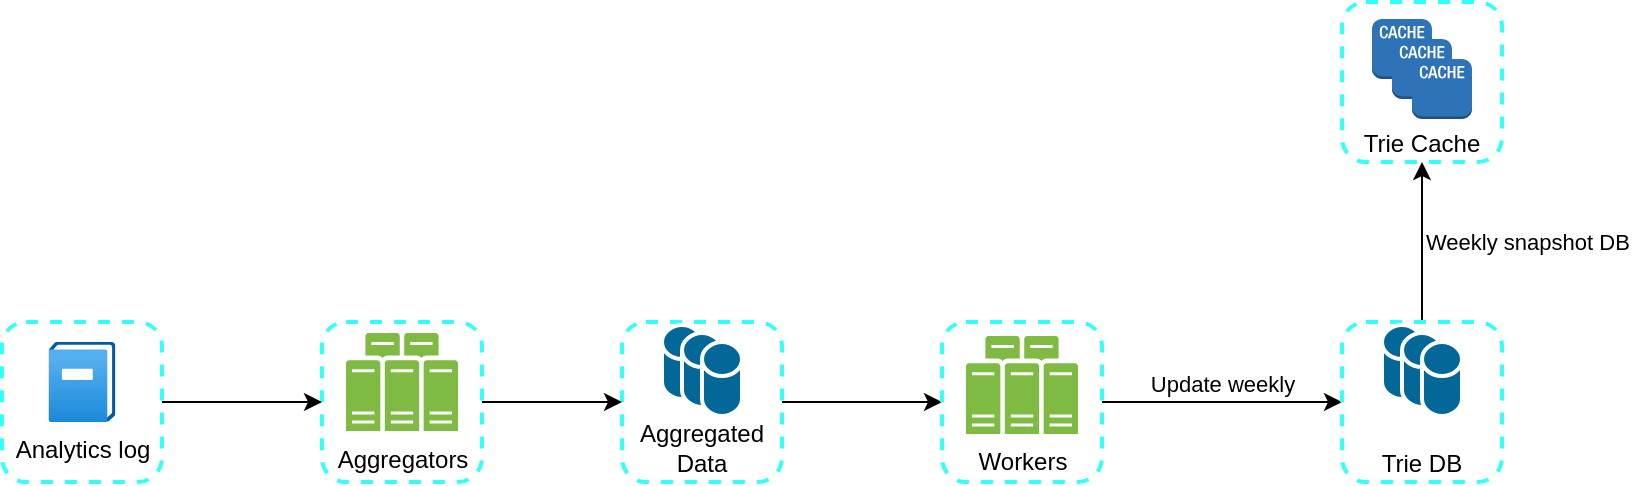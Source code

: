 <mxfile version="25.0.1">
  <diagram name="Page-1" id="r25JDX8b-Y4d6fkUdjJz">
    <mxGraphModel dx="1194" dy="772" grid="1" gridSize="10" guides="1" tooltips="1" connect="1" arrows="1" fold="1" page="1" pageScale="1" pageWidth="827" pageHeight="1169" math="0" shadow="0">
      <root>
        <mxCell id="0" />
        <mxCell id="1" parent="0" />
        <mxCell id="0Z4inAamKr55tPoCJj5r-2" style="edgeStyle=orthogonalEdgeStyle;rounded=0;orthogonalLoop=1;jettySize=auto;html=1;entryX=0;entryY=0.5;entryDx=0;entryDy=0;" edge="1" parent="1" source="0Z4inAamKr55tPoCJj5r-3" target="0Z4inAamKr55tPoCJj5r-14">
          <mxGeometry relative="1" as="geometry" />
        </mxCell>
        <mxCell id="0Z4inAamKr55tPoCJj5r-3" value="Aggregated Data" style="rounded=1;whiteSpace=wrap;html=1;dashed=1;strokeColor=#33FFFF;strokeWidth=2;verticalAlign=bottom;" vertex="1" parent="1">
          <mxGeometry x="430" y="200" width="80" height="80" as="geometry" />
        </mxCell>
        <mxCell id="0Z4inAamKr55tPoCJj5r-4" style="edgeStyle=orthogonalEdgeStyle;rounded=0;orthogonalLoop=1;jettySize=auto;html=1;entryX=0;entryY=0.5;entryDx=0;entryDy=0;" edge="1" parent="1" source="0Z4inAamKr55tPoCJj5r-5" target="0Z4inAamKr55tPoCJj5r-3">
          <mxGeometry relative="1" as="geometry" />
        </mxCell>
        <mxCell id="0Z4inAamKr55tPoCJj5r-5" value="" style="rounded=1;whiteSpace=wrap;html=1;dashed=1;strokeColor=#33FFFF;strokeWidth=2;" vertex="1" parent="1">
          <mxGeometry x="280" y="200" width="80" height="80" as="geometry" />
        </mxCell>
        <mxCell id="0Z4inAamKr55tPoCJj5r-6" style="edgeStyle=orthogonalEdgeStyle;rounded=0;orthogonalLoop=1;jettySize=auto;html=1;entryX=0;entryY=0.5;entryDx=0;entryDy=0;" edge="1" parent="1" source="0Z4inAamKr55tPoCJj5r-7" target="0Z4inAamKr55tPoCJj5r-5">
          <mxGeometry relative="1" as="geometry" />
        </mxCell>
        <mxCell id="0Z4inAamKr55tPoCJj5r-7" value="" style="rounded=1;whiteSpace=wrap;html=1;dashed=1;strokeColor=#33FFFF;strokeWidth=2;" vertex="1" parent="1">
          <mxGeometry x="120" y="200" width="80" height="80" as="geometry" />
        </mxCell>
        <mxCell id="0Z4inAamKr55tPoCJj5r-8" value="Analytics log" style="image;aspect=fixed;html=1;points=[];align=center;fontSize=12;image=img/lib/azure2/management_governance/Activity_Log.svg;" vertex="1" parent="1">
          <mxGeometry x="143.28" y="210" width="33.44" height="40" as="geometry" />
        </mxCell>
        <mxCell id="0Z4inAamKr55tPoCJj5r-9" value="Aggregators" style="sketch=0;pointerEvents=1;shadow=0;dashed=0;html=1;strokeColor=none;fillColor=#505050;labelPosition=center;verticalLabelPosition=bottom;verticalAlign=top;outlineConnect=0;align=center;shape=mxgraph.office.servers.server_farm;fillColor=#7FBA42;" vertex="1" parent="1">
          <mxGeometry x="292" y="205.5" width="56" height="49" as="geometry" />
        </mxCell>
        <mxCell id="0Z4inAamKr55tPoCJj5r-10" value="" style="shape=mxgraph.cisco.storage.relational_database;html=1;pointerEvents=1;dashed=0;fillColor=#036897;strokeColor=#ffffff;strokeWidth=2;verticalLabelPosition=bottom;verticalAlign=top;align=center;outlineConnect=0;" vertex="1" parent="1">
          <mxGeometry x="450" y="201.5" width="20" height="37" as="geometry" />
        </mxCell>
        <mxCell id="0Z4inAamKr55tPoCJj5r-11" value="" style="shape=mxgraph.cisco.storage.relational_database;html=1;pointerEvents=1;dashed=0;fillColor=#036897;strokeColor=#ffffff;strokeWidth=2;verticalLabelPosition=bottom;verticalAlign=top;align=center;outlineConnect=0;" vertex="1" parent="1">
          <mxGeometry x="460" y="205.5" width="20" height="37" as="geometry" />
        </mxCell>
        <mxCell id="0Z4inAamKr55tPoCJj5r-12" value="" style="shape=mxgraph.cisco.storage.relational_database;html=1;pointerEvents=1;dashed=0;fillColor=#036897;strokeColor=#ffffff;strokeWidth=2;verticalLabelPosition=bottom;verticalAlign=top;align=center;outlineConnect=0;" vertex="1" parent="1">
          <mxGeometry x="470" y="210" width="20" height="37" as="geometry" />
        </mxCell>
        <mxCell id="0Z4inAamKr55tPoCJj5r-13" value="Update weekly" style="edgeStyle=orthogonalEdgeStyle;rounded=0;orthogonalLoop=1;jettySize=auto;html=1;entryX=0;entryY=0.5;entryDx=0;entryDy=0;labelPosition=center;verticalLabelPosition=top;align=center;verticalAlign=bottom;" edge="1" parent="1" source="0Z4inAamKr55tPoCJj5r-14" target="0Z4inAamKr55tPoCJj5r-17">
          <mxGeometry relative="1" as="geometry" />
        </mxCell>
        <mxCell id="0Z4inAamKr55tPoCJj5r-14" value="" style="rounded=1;whiteSpace=wrap;html=1;dashed=1;strokeColor=#33FFFF;strokeWidth=2;" vertex="1" parent="1">
          <mxGeometry x="590" y="200" width="80" height="80" as="geometry" />
        </mxCell>
        <mxCell id="0Z4inAamKr55tPoCJj5r-15" value="Workers" style="sketch=0;pointerEvents=1;shadow=0;dashed=0;html=1;strokeColor=none;fillColor=#505050;labelPosition=center;verticalLabelPosition=bottom;verticalAlign=top;outlineConnect=0;align=center;shape=mxgraph.office.servers.server_farm;fillColor=#7FBA42;" vertex="1" parent="1">
          <mxGeometry x="602" y="207" width="56" height="49" as="geometry" />
        </mxCell>
        <mxCell id="0Z4inAamKr55tPoCJj5r-16" value="Weekly snapshot DB" style="edgeStyle=orthogonalEdgeStyle;rounded=0;orthogonalLoop=1;jettySize=auto;html=1;entryX=0.5;entryY=1;entryDx=0;entryDy=0;labelPosition=right;verticalLabelPosition=middle;align=left;verticalAlign=middle;" edge="1" parent="1" source="0Z4inAamKr55tPoCJj5r-17" target="0Z4inAamKr55tPoCJj5r-21">
          <mxGeometry relative="1" as="geometry" />
        </mxCell>
        <mxCell id="0Z4inAamKr55tPoCJj5r-17" value="Trie DB" style="rounded=1;whiteSpace=wrap;html=1;dashed=1;strokeColor=#33FFFF;strokeWidth=2;verticalAlign=bottom;" vertex="1" parent="1">
          <mxGeometry x="790" y="200" width="80" height="80" as="geometry" />
        </mxCell>
        <mxCell id="0Z4inAamKr55tPoCJj5r-18" value="" style="shape=mxgraph.cisco.storage.relational_database;html=1;pointerEvents=1;dashed=0;fillColor=#036897;strokeColor=#ffffff;strokeWidth=2;verticalLabelPosition=bottom;verticalAlign=top;align=center;outlineConnect=0;" vertex="1" parent="1">
          <mxGeometry x="810" y="201.5" width="20" height="37" as="geometry" />
        </mxCell>
        <mxCell id="0Z4inAamKr55tPoCJj5r-19" value="" style="shape=mxgraph.cisco.storage.relational_database;html=1;pointerEvents=1;dashed=0;fillColor=#036897;strokeColor=#ffffff;strokeWidth=2;verticalLabelPosition=bottom;verticalAlign=top;align=center;outlineConnect=0;" vertex="1" parent="1">
          <mxGeometry x="820" y="205.5" width="20" height="37" as="geometry" />
        </mxCell>
        <mxCell id="0Z4inAamKr55tPoCJj5r-20" value="" style="shape=mxgraph.cisco.storage.relational_database;html=1;pointerEvents=1;dashed=0;fillColor=#036897;strokeColor=#ffffff;strokeWidth=2;verticalLabelPosition=bottom;verticalAlign=top;align=center;outlineConnect=0;" vertex="1" parent="1">
          <mxGeometry x="830" y="210" width="20" height="37" as="geometry" />
        </mxCell>
        <mxCell id="0Z4inAamKr55tPoCJj5r-21" value="Trie Cache" style="rounded=1;whiteSpace=wrap;html=1;dashed=1;strokeColor=#33FFFF;strokeWidth=2;verticalAlign=bottom;" vertex="1" parent="1">
          <mxGeometry x="790" y="40" width="80" height="80" as="geometry" />
        </mxCell>
        <mxCell id="0Z4inAamKr55tPoCJj5r-22" value="" style="outlineConnect=0;dashed=0;verticalLabelPosition=bottom;verticalAlign=top;align=center;html=1;shape=mxgraph.aws3.cache_node;fillColor=#2E73B8;gradientColor=none;" vertex="1" parent="1">
          <mxGeometry x="805" y="48.5" width="30" height="30" as="geometry" />
        </mxCell>
        <mxCell id="0Z4inAamKr55tPoCJj5r-23" value="" style="outlineConnect=0;dashed=0;verticalLabelPosition=bottom;verticalAlign=top;align=center;html=1;shape=mxgraph.aws3.cache_node;fillColor=#2E73B8;gradientColor=none;" vertex="1" parent="1">
          <mxGeometry x="815" y="58.5" width="30" height="30" as="geometry" />
        </mxCell>
        <mxCell id="0Z4inAamKr55tPoCJj5r-24" value="" style="outlineConnect=0;dashed=0;verticalLabelPosition=bottom;verticalAlign=top;align=center;html=1;shape=mxgraph.aws3.cache_node;fillColor=#2E73B8;gradientColor=none;" vertex="1" parent="1">
          <mxGeometry x="825" y="68.5" width="30" height="30" as="geometry" />
        </mxCell>
      </root>
    </mxGraphModel>
  </diagram>
</mxfile>
